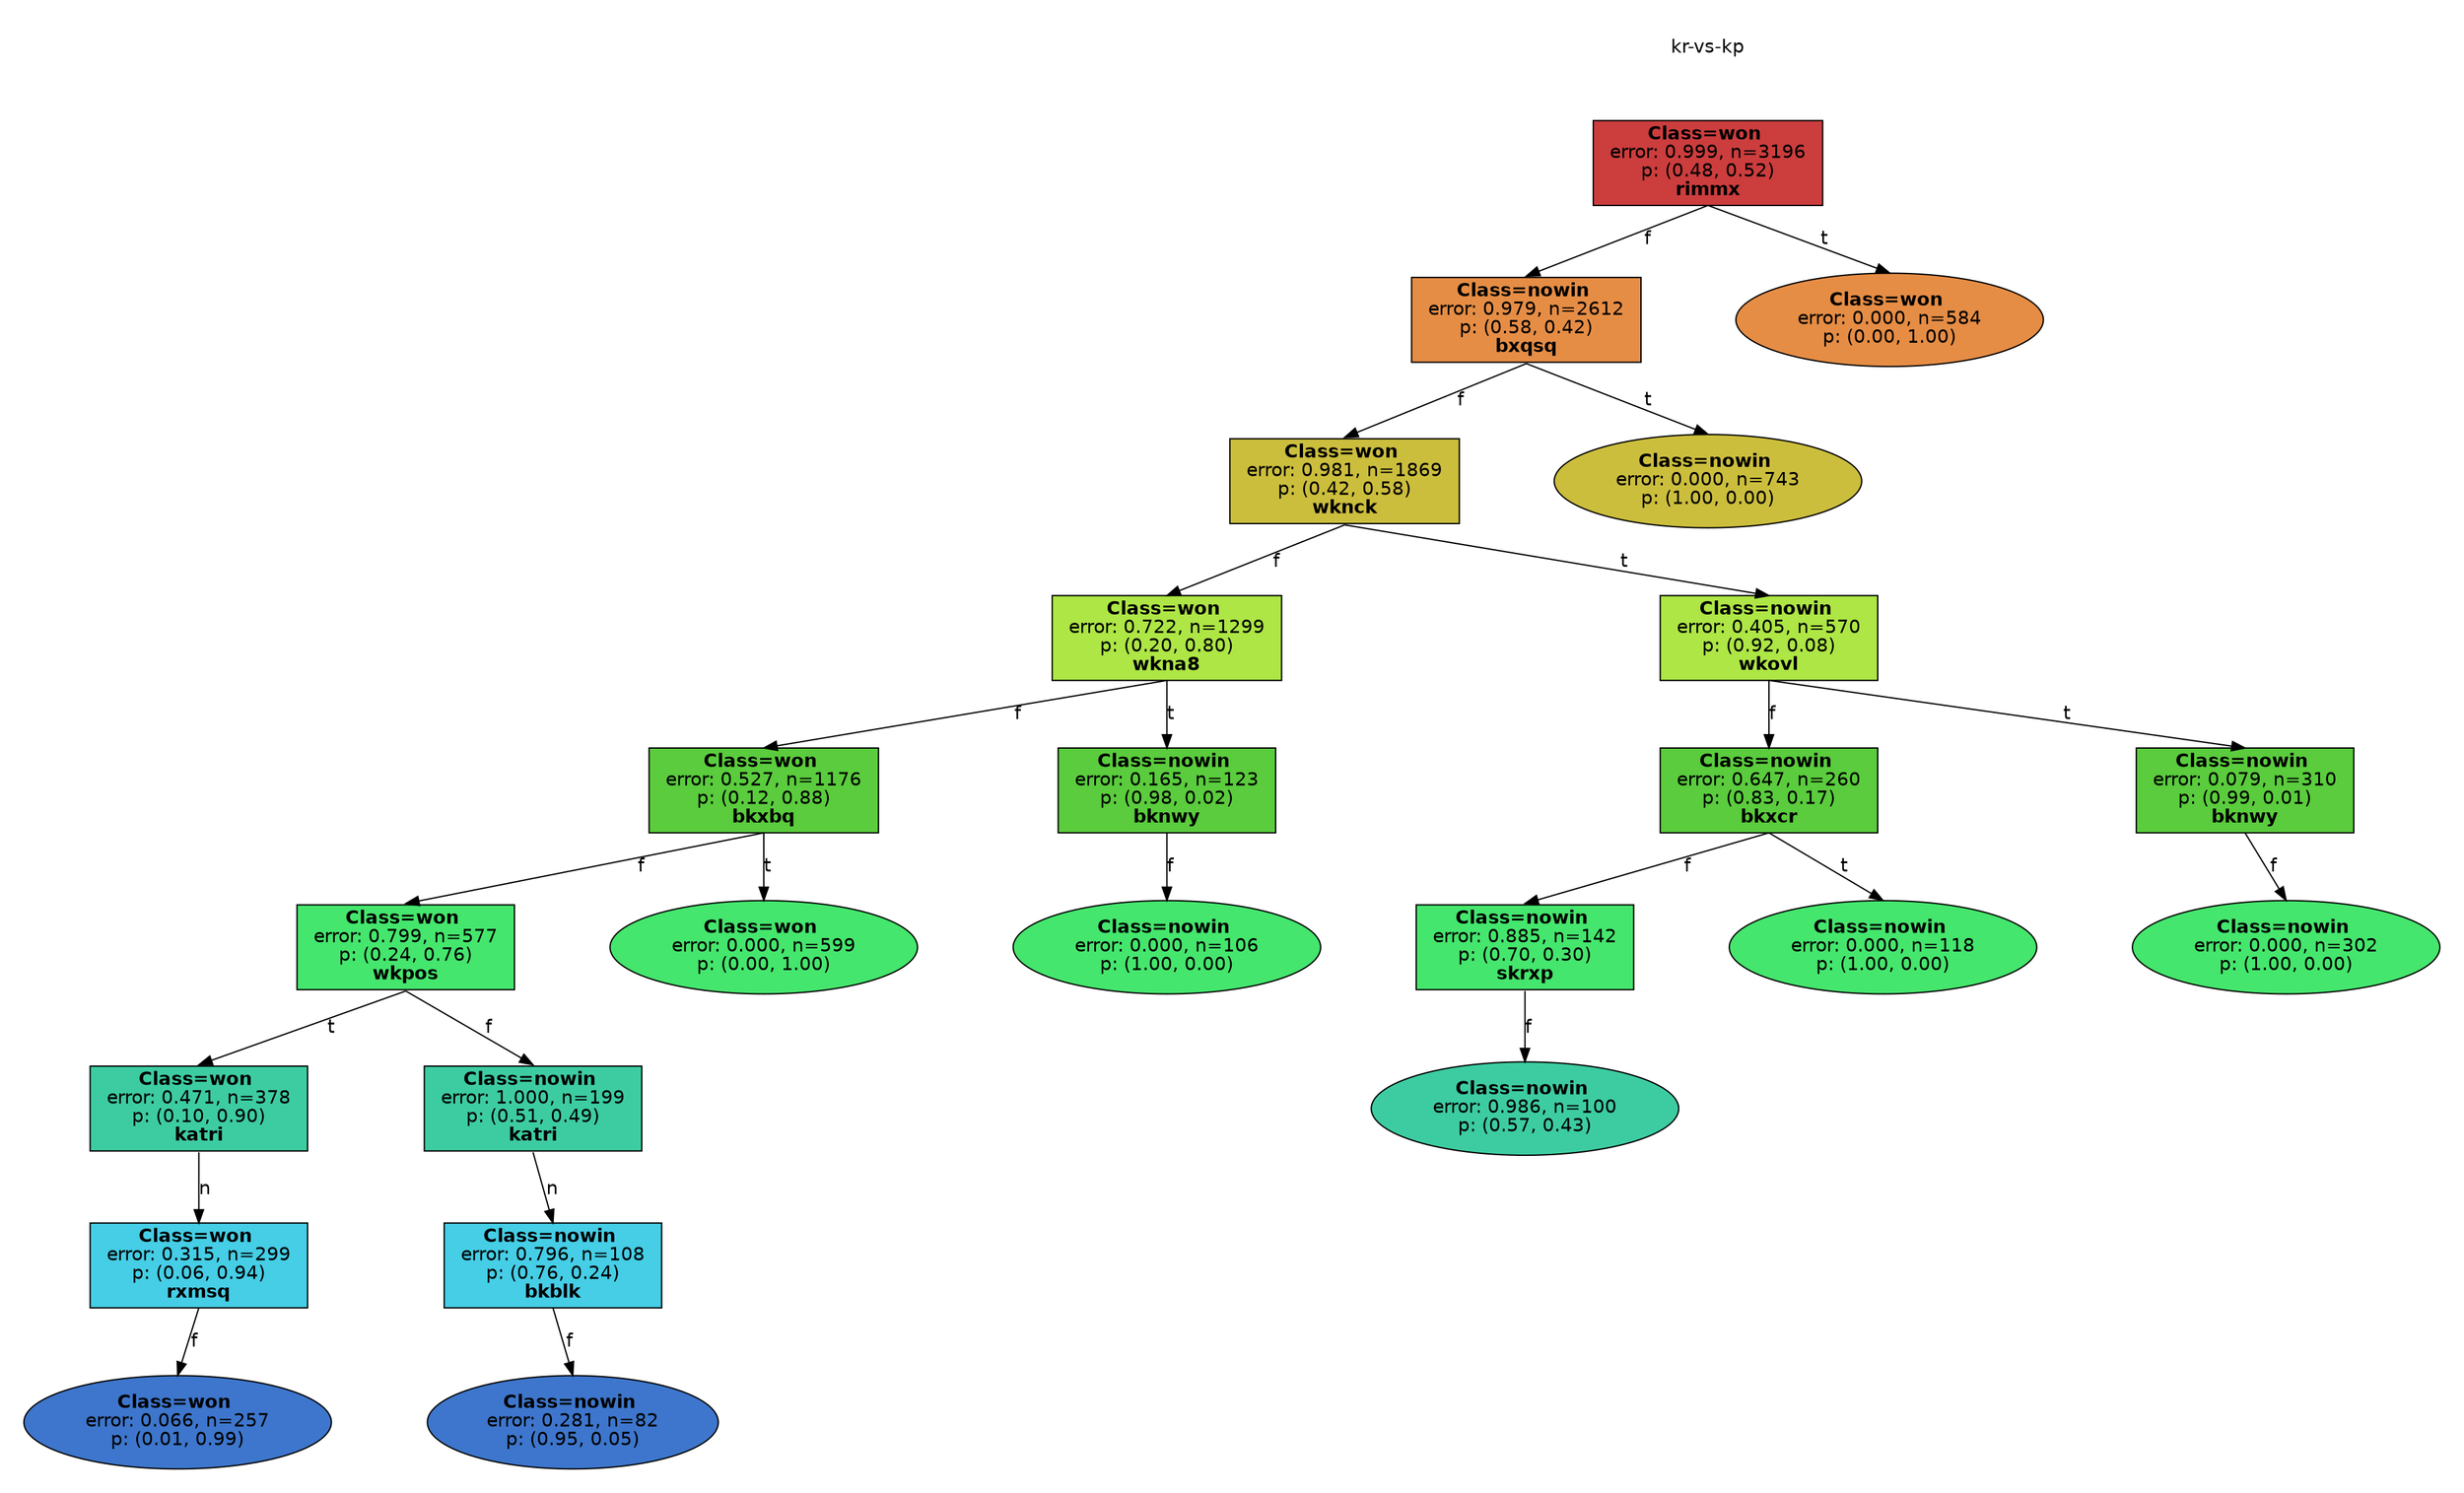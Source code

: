 digraph Tree {
splines=false;
graph [pad=".25", ranksep="0.5", nodesep="1"];
node [shape=rect, style="filled", color="black", fontname="helvetica",fillcolor="white"] ;
edge [fontname="helvetica"] ;
0 [label="kr-vs-kp", shape=plaintext];
0:s -> 1:n [style=invis];   
1 [label=<<b> Class=won </b> <br/> error: 0.999, n=3196 <br/> p: (0.48, 0.52) <br/><b>rimmx</b>>, fillcolor="0.000 0.7 0.800", shape="rect"];
2 [label=<<b> Class=nowin </b> <br/> error: 0.979, n=2612 <br/> p: (0.58, 0.42) <br/><b>bxqsq</b>>, fillcolor="0.075 0.7 0.900", shape="rect"];
1:s -> 2:n [label="f"] ;
3 [label=<<b> Class=won </b> <br/> error: 0.981, n=1869 <br/> p: (0.42, 0.58) <br/><b>wknck</b>>, fillcolor="0.150 0.7 0.800", shape="rect"];
2:s -> 3:n [label="f"] ;
4 [label=<<b> Class=won </b> <br/> error: 0.722, n=1299 <br/> p: (0.20, 0.80) <br/><b>wkna8</b>>, fillcolor="0.225 0.7 0.900", shape="rect"];
3:s -> 4:n [label="f"] ;
5 [label=<<b> Class=won </b> <br/> error: 0.527, n=1176 <br/> p: (0.12, 0.88) <br/><b>bkxbq</b>>, fillcolor="0.300 0.7 0.800", shape="rect"];
4:s -> 5:n [label="f"] ;
6 [label=<<b> Class=won </b> <br/> error: 0.799, n=577 <br/> p: (0.24, 0.76) <br/><b>wkpos</b>>, fillcolor="0.375 0.7 0.900", shape="rect"];
5:s -> 6:n [label="f"] ;
7 [label=<<b> Class=won </b> <br/> error: 0.471, n=378 <br/> p: (0.10, 0.90) <br/><b>katri</b>>, fillcolor="0.450 0.7 0.800", shape="rect"];
6:s -> 7:n [label="t"] ;
8 [label=<<b> Class=won </b> <br/> error: 0.315, n=299 <br/> p: (0.06, 0.94) <br/><b>rxmsq</b>>, fillcolor="0.525 0.7 0.900", shape="rect"];
7:s -> 8:n [label="n"] ;
9 [label=<<b> Class=won </b> <br/> error: 0.066, n=257 <br/> p: (0.01, 0.99) >, fillcolor="0.600 0.7 0.800", shape="oval"];
8:s -> 9:n [label="f"] ;
10 [label=<<b> Class=nowin </b> <br/> error: 1.000, n=199 <br/> p: (0.51, 0.49) <br/><b>katri</b>>, fillcolor="0.450 0.7 0.800", shape="rect"];
6:s -> 10:n [label="f"] ;
11 [label=<<b> Class=nowin </b> <br/> error: 0.796, n=108 <br/> p: (0.76, 0.24) <br/><b>bkblk</b>>, fillcolor="0.525 0.7 0.900", shape="rect"];
10:s -> 11:n [label="n"] ;
12 [label=<<b> Class=nowin </b> <br/> error: 0.281, n=82 <br/> p: (0.95, 0.05) >, fillcolor="0.600 0.7 0.800", shape="oval"];
11:s -> 12:n [label="f"] ;
13 [label=<<b> Class=won </b> <br/> error: 0.000, n=599 <br/> p: (0.00, 1.00) >, fillcolor="0.375 0.7 0.900", shape="oval"];
5:s -> 13:n [label="t"] ;
14 [label=<<b> Class=nowin </b> <br/> error: 0.165, n=123 <br/> p: (0.98, 0.02) <br/><b>bknwy</b>>, fillcolor="0.300 0.7 0.800", shape="rect"];
4:s -> 14:n [label="t"] ;
15 [label=<<b> Class=nowin </b> <br/> error: 0.000, n=106 <br/> p: (1.00, 0.00) >, fillcolor="0.375 0.7 0.900", shape="oval"];
14:s -> 15:n [label="f"] ;
16 [label=<<b> Class=nowin </b> <br/> error: 0.405, n=570 <br/> p: (0.92, 0.08) <br/><b>wkovl</b>>, fillcolor="0.225 0.7 0.900", shape="rect"];
3:s -> 16:n [label="t"] ;
17 [label=<<b> Class=nowin </b> <br/> error: 0.647, n=260 <br/> p: (0.83, 0.17) <br/><b>bkxcr</b>>, fillcolor="0.300 0.7 0.800", shape="rect"];
16:s -> 17:n [label="f"] ;
18 [label=<<b> Class=nowin </b> <br/> error: 0.885, n=142 <br/> p: (0.70, 0.30) <br/><b>skrxp</b>>, fillcolor="0.375 0.7 0.900", shape="rect"];
17:s -> 18:n [label="f"] ;
19 [label=<<b> Class=nowin </b> <br/> error: 0.986, n=100 <br/> p: (0.57, 0.43) >, fillcolor="0.450 0.7 0.800", shape="oval"];
18:s -> 19:n [label="f"] ;
20 [label=<<b> Class=nowin </b> <br/> error: 0.000, n=118 <br/> p: (1.00, 0.00) >, fillcolor="0.375 0.7 0.900", shape="oval"];
17:s -> 20:n [label="t"] ;
21 [label=<<b> Class=nowin </b> <br/> error: 0.079, n=310 <br/> p: (0.99, 0.01) <br/><b>bknwy</b>>, fillcolor="0.300 0.7 0.800", shape="rect"];
16:s -> 21:n [label="t"] ;
22 [label=<<b> Class=nowin </b> <br/> error: 0.000, n=302 <br/> p: (1.00, 0.00) >, fillcolor="0.375 0.7 0.900", shape="oval"];
21:s -> 22:n [label="f"] ;
23 [label=<<b> Class=nowin </b> <br/> error: 0.000, n=743 <br/> p: (1.00, 0.00) >, fillcolor="0.150 0.7 0.800", shape="oval"];
2:s -> 23:n [label="t"] ;
24 [label=<<b> Class=won </b> <br/> error: 0.000, n=584 <br/> p: (0.00, 1.00) >, fillcolor="0.075 0.7 0.900", shape="oval"];
1:s -> 24:n [label="t"] ;

}